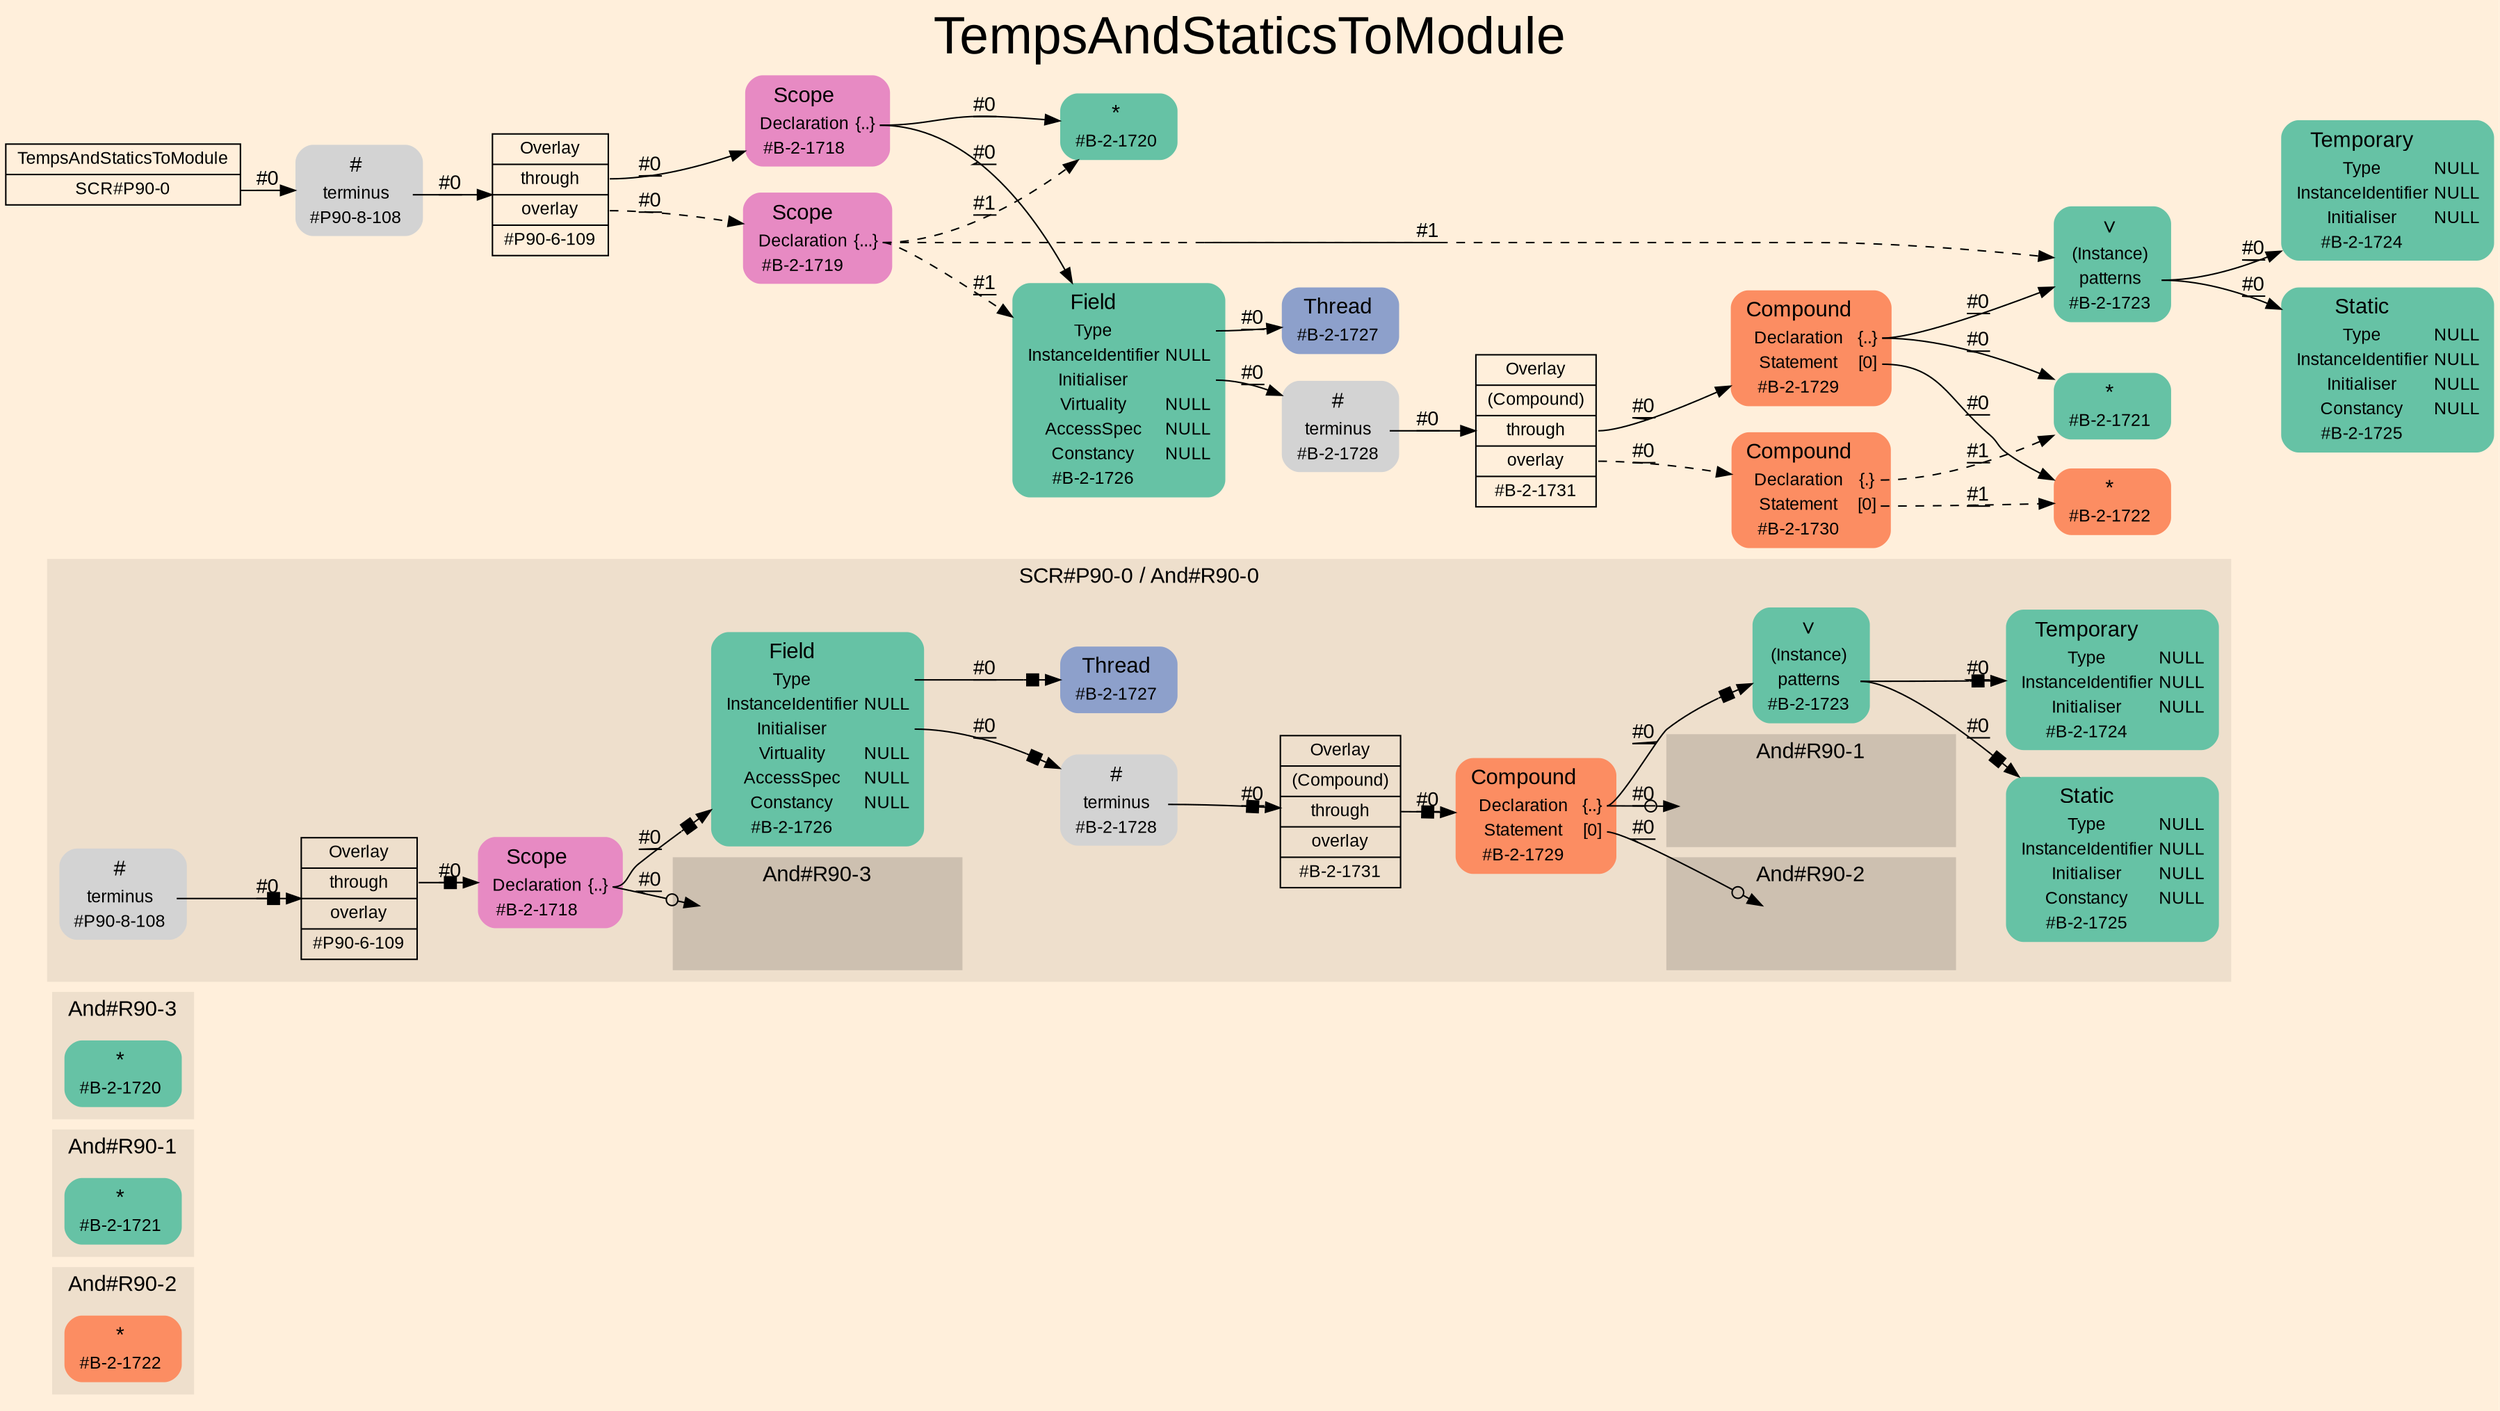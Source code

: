 digraph "TempsAndStaticsToModule" {
label = "TempsAndStaticsToModule"
labelloc = t
fontsize = "36"
graph [
    rankdir = "LR"
    ranksep = 0.3
    bgcolor = antiquewhite1
    color = black
    fontcolor = black
    fontname = "Arial"
];
node [
    fontname = "Arial"
];
edge [
    fontname = "Arial"
];

// -------------------- figure And#R90-2 --------------------
// -------- region And#R90-2 ----------
subgraph "clusterAnd#R90-2" {
    label = "And#R90-2"
    style = "filled"
    color = antiquewhite2
    fontsize = "15"
    // -------- block And#R90-2[#B-2-1722] ----------
    "And#R90-2[#B-2-1722]" [
        shape = "plaintext"
        fillcolor = "/set28/2"
        label = <<TABLE BORDER="0" CELLBORDER="0" CELLSPACING="0">
         <TR><TD><FONT POINT-SIZE="15.0">*</FONT></TD><TD></TD></TR>
         <TR><TD>#B-2-1722</TD><TD PORT="port0"></TD></TR>
        </TABLE>>
        style = "rounded,filled"
        fontsize = "12"
    ];
    
}


// -------------------- figure And#R90-1 --------------------
// -------- region And#R90-1 ----------
subgraph "clusterAnd#R90-1" {
    label = "And#R90-1"
    style = "filled"
    color = antiquewhite2
    fontsize = "15"
    // -------- block And#R90-1[#B-2-1721] ----------
    "And#R90-1[#B-2-1721]" [
        shape = "plaintext"
        fillcolor = "/set28/1"
        label = <<TABLE BORDER="0" CELLBORDER="0" CELLSPACING="0">
         <TR><TD><FONT POINT-SIZE="15.0">*</FONT></TD><TD></TD></TR>
         <TR><TD>#B-2-1721</TD><TD PORT="port0"></TD></TR>
        </TABLE>>
        style = "rounded,filled"
        fontsize = "12"
    ];
    
}


// -------------------- figure And#R90-3 --------------------
// -------- region And#R90-3 ----------
subgraph "clusterAnd#R90-3" {
    label = "And#R90-3"
    style = "filled"
    color = antiquewhite2
    fontsize = "15"
    // -------- block And#R90-3[#B-2-1720] ----------
    "And#R90-3[#B-2-1720]" [
        shape = "plaintext"
        fillcolor = "/set28/1"
        label = <<TABLE BORDER="0" CELLBORDER="0" CELLSPACING="0">
         <TR><TD><FONT POINT-SIZE="15.0">*</FONT></TD><TD></TD></TR>
         <TR><TD>#B-2-1720</TD><TD PORT="port0"></TD></TR>
        </TABLE>>
        style = "rounded,filled"
        fontsize = "12"
    ];
    
}


// -------------------- figure And#R90-0 --------------------
// -------- region And#R90-0 ----------
subgraph "clusterAnd#R90-0" {
    label = "SCR#P90-0 / And#R90-0"
    style = "filled"
    color = antiquewhite2
    fontsize = "15"
    // -------- block And#R90-0[#B-2-1725] ----------
    "And#R90-0[#B-2-1725]" [
        shape = "plaintext"
        fillcolor = "/set28/1"
        label = <<TABLE BORDER="0" CELLBORDER="0" CELLSPACING="0">
         <TR><TD><FONT POINT-SIZE="15.0">Static</FONT></TD><TD></TD></TR>
         <TR><TD>Type</TD><TD PORT="port0">NULL</TD></TR>
         <TR><TD>InstanceIdentifier</TD><TD PORT="port1">NULL</TD></TR>
         <TR><TD>Initialiser</TD><TD PORT="port2">NULL</TD></TR>
         <TR><TD>Constancy</TD><TD PORT="port3">NULL</TD></TR>
         <TR><TD>#B-2-1725</TD><TD PORT="port4"></TD></TR>
        </TABLE>>
        style = "rounded,filled"
        fontsize = "12"
    ];
    
    // -------- block And#R90-0[#B-2-1724] ----------
    "And#R90-0[#B-2-1724]" [
        shape = "plaintext"
        fillcolor = "/set28/1"
        label = <<TABLE BORDER="0" CELLBORDER="0" CELLSPACING="0">
         <TR><TD><FONT POINT-SIZE="15.0">Temporary</FONT></TD><TD></TD></TR>
         <TR><TD>Type</TD><TD PORT="port0">NULL</TD></TR>
         <TR><TD>InstanceIdentifier</TD><TD PORT="port1">NULL</TD></TR>
         <TR><TD>Initialiser</TD><TD PORT="port2">NULL</TD></TR>
         <TR><TD>#B-2-1724</TD><TD PORT="port3"></TD></TR>
        </TABLE>>
        style = "rounded,filled"
        fontsize = "12"
    ];
    
    // -------- block And#R90-0[#B-2-1718] ----------
    "And#R90-0[#B-2-1718]" [
        shape = "plaintext"
        fillcolor = "/set28/4"
        label = <<TABLE BORDER="0" CELLBORDER="0" CELLSPACING="0">
         <TR><TD><FONT POINT-SIZE="15.0">Scope</FONT></TD><TD></TD></TR>
         <TR><TD>Declaration</TD><TD PORT="port0">{..}</TD></TR>
         <TR><TD>#B-2-1718</TD><TD PORT="port1"></TD></TR>
        </TABLE>>
        style = "rounded,filled"
        fontsize = "12"
    ];
    
    "And#R90-0[#B-2-1718]":port0 -> "#0->And#R90-0[#B-2-1720]" [
        arrowhead="normalnoneodot"
        label = "#0"
        decorate = true
        color = black
        fontcolor = black
    ];
    
    "And#R90-0[#B-2-1718]":port0 -> "And#R90-0[#B-2-1726]" [
        arrowhead="normalnonebox"
        label = "#0"
        decorate = true
        color = black
        fontcolor = black
    ];
    
    // -------- block And#R90-0[#B-2-1727] ----------
    "And#R90-0[#B-2-1727]" [
        shape = "plaintext"
        fillcolor = "/set28/3"
        label = <<TABLE BORDER="0" CELLBORDER="0" CELLSPACING="0">
         <TR><TD><FONT POINT-SIZE="15.0">Thread</FONT></TD><TD></TD></TR>
         <TR><TD>#B-2-1727</TD><TD PORT="port0"></TD></TR>
        </TABLE>>
        style = "rounded,filled"
        fontsize = "12"
    ];
    
    // -------- block And#R90-0[#B-2-1723] ----------
    "And#R90-0[#B-2-1723]" [
        shape = "plaintext"
        fillcolor = "/set28/1"
        label = <<TABLE BORDER="0" CELLBORDER="0" CELLSPACING="0">
         <TR><TD><FONT POINT-SIZE="15.0">∨</FONT></TD><TD></TD></TR>
         <TR><TD>(Instance)</TD><TD PORT="port0"></TD></TR>
         <TR><TD>patterns</TD><TD PORT="port1"></TD></TR>
         <TR><TD>#B-2-1723</TD><TD PORT="port2"></TD></TR>
        </TABLE>>
        style = "rounded,filled"
        fontsize = "12"
    ];
    
    "And#R90-0[#B-2-1723]":port1 -> "And#R90-0[#B-2-1724]" [
        arrowhead="normalnonebox"
        label = "#0"
        decorate = true
        color = black
        fontcolor = black
    ];
    
    "And#R90-0[#B-2-1723]":port1 -> "And#R90-0[#B-2-1725]" [
        arrowhead="normalnonebox"
        label = "#0"
        decorate = true
        color = black
        fontcolor = black
    ];
    
    // -------- block And#R90-0[#B-2-1726] ----------
    "And#R90-0[#B-2-1726]" [
        shape = "plaintext"
        fillcolor = "/set28/1"
        label = <<TABLE BORDER="0" CELLBORDER="0" CELLSPACING="0">
         <TR><TD><FONT POINT-SIZE="15.0">Field</FONT></TD><TD></TD></TR>
         <TR><TD>Type</TD><TD PORT="port0"></TD></TR>
         <TR><TD>InstanceIdentifier</TD><TD PORT="port1">NULL</TD></TR>
         <TR><TD>Initialiser</TD><TD PORT="port2"></TD></TR>
         <TR><TD>Virtuality</TD><TD PORT="port3">NULL</TD></TR>
         <TR><TD>AccessSpec</TD><TD PORT="port4">NULL</TD></TR>
         <TR><TD>Constancy</TD><TD PORT="port5">NULL</TD></TR>
         <TR><TD>#B-2-1726</TD><TD PORT="port6"></TD></TR>
        </TABLE>>
        style = "rounded,filled"
        fontsize = "12"
    ];
    
    "And#R90-0[#B-2-1726]":port0 -> "And#R90-0[#B-2-1727]" [
        arrowhead="normalnonebox"
        label = "#0"
        decorate = true
        color = black
        fontcolor = black
    ];
    
    "And#R90-0[#B-2-1726]":port2 -> "And#R90-0[#B-2-1728]" [
        arrowhead="normalnonebox"
        label = "#0"
        decorate = true
        color = black
        fontcolor = black
    ];
    
    // -------- block And#R90-0[#B-2-1728] ----------
    "And#R90-0[#B-2-1728]" [
        shape = "plaintext"
        label = <<TABLE BORDER="0" CELLBORDER="0" CELLSPACING="0">
         <TR><TD><FONT POINT-SIZE="15.0">#</FONT></TD><TD></TD></TR>
         <TR><TD>terminus</TD><TD PORT="port0"></TD></TR>
         <TR><TD>#B-2-1728</TD><TD PORT="port1"></TD></TR>
        </TABLE>>
        style = "rounded,filled"
        fontsize = "12"
    ];
    
    "And#R90-0[#B-2-1728]":port0 -> "And#R90-0[#B-2-1731]" [
        arrowhead="normalnonebox"
        label = "#0"
        decorate = true
        color = black
        fontcolor = black
    ];
    
    // -------- block And#R90-0[#B-2-1729] ----------
    "And#R90-0[#B-2-1729]" [
        shape = "plaintext"
        fillcolor = "/set28/2"
        label = <<TABLE BORDER="0" CELLBORDER="0" CELLSPACING="0">
         <TR><TD><FONT POINT-SIZE="15.0">Compound</FONT></TD><TD></TD></TR>
         <TR><TD>Declaration</TD><TD PORT="port0">{..}</TD></TR>
         <TR><TD>Statement</TD><TD PORT="port1">[0]</TD></TR>
         <TR><TD>#B-2-1729</TD><TD PORT="port2"></TD></TR>
        </TABLE>>
        style = "rounded,filled"
        fontsize = "12"
    ];
    
    "And#R90-0[#B-2-1729]":port0 -> "#0->And#R90-0[#B-2-1721]" [
        arrowhead="normalnoneodot"
        label = "#0"
        decorate = true
        color = black
        fontcolor = black
    ];
    
    "And#R90-0[#B-2-1729]":port0 -> "And#R90-0[#B-2-1723]" [
        arrowhead="normalnonebox"
        label = "#0"
        decorate = true
        color = black
        fontcolor = black
    ];
    
    "And#R90-0[#B-2-1729]":port1 -> "#0->And#R90-0[#B-2-1722]" [
        arrowhead="normalnoneodot"
        label = "#0"
        decorate = true
        color = black
        fontcolor = black
    ];
    
    // -------- block And#R90-0[#B-2-1731] ----------
    "And#R90-0[#B-2-1731]" [
        shape = "record"
        fillcolor = antiquewhite2
        label = "<fixed> Overlay | <port0> (Compound) | <port1> through | <port2> overlay | <port3> #B-2-1731"
        style = "filled"
        fontsize = "12"
        color = black
        fontcolor = black
    ];
    
    "And#R90-0[#B-2-1731]":port1 -> "And#R90-0[#B-2-1729]" [
        arrowhead="normalnonebox"
        label = "#0"
        decorate = true
        color = black
        fontcolor = black
    ];
    
    // -------- block And#R90-0[#P90-6-109] ----------
    "And#R90-0[#P90-6-109]" [
        shape = "record"
        fillcolor = antiquewhite2
        label = "<fixed> Overlay | <port0> through | <port1> overlay | <port2> #P90-6-109"
        style = "filled"
        fontsize = "12"
        color = black
        fontcolor = black
    ];
    
    "And#R90-0[#P90-6-109]":port0 -> "And#R90-0[#B-2-1718]" [
        arrowhead="normalnonebox"
        label = "#0"
        decorate = true
        color = black
        fontcolor = black
    ];
    
    // -------- block And#R90-0[#P90-8-108] ----------
    "And#R90-0[#P90-8-108]" [
        shape = "plaintext"
        label = <<TABLE BORDER="0" CELLBORDER="0" CELLSPACING="0">
         <TR><TD><FONT POINT-SIZE="15.0">#</FONT></TD><TD></TD></TR>
         <TR><TD>terminus</TD><TD PORT="port0"></TD></TR>
         <TR><TD>#P90-8-108</TD><TD PORT="port1"></TD></TR>
        </TABLE>>
        style = "rounded,filled"
        fontsize = "12"
    ];
    
    "And#R90-0[#P90-8-108]":port0 -> "And#R90-0[#P90-6-109]" [
        arrowhead="normalnonebox"
        label = "#0"
        decorate = true
        color = black
        fontcolor = black
    ];
    
    // -------- region And#R90-0[And#R90-3] ----------
    subgraph "clusterAnd#R90-0[And#R90-3]" {
        label = "And#R90-3"
        style = "filled"
        color = antiquewhite3
        fontsize = "15"
        // -------- block #0->And#R90-0[#B-2-1720] ----------
        "#0->And#R90-0[#B-2-1720]" [
            shape = "none"
            style = "invisible"
        ];
        
    }
    
    // -------- region And#R90-0[And#R90-1] ----------
    subgraph "clusterAnd#R90-0[And#R90-1]" {
        label = "And#R90-1"
        style = "filled"
        color = antiquewhite3
        fontsize = "15"
        // -------- block #0->And#R90-0[#B-2-1721] ----------
        "#0->And#R90-0[#B-2-1721]" [
            shape = "none"
            style = "invisible"
        ];
        
    }
    
    // -------- region And#R90-0[And#R90-2] ----------
    subgraph "clusterAnd#R90-0[And#R90-2]" {
        label = "And#R90-2"
        style = "filled"
        color = antiquewhite3
        fontsize = "15"
        // -------- block #0->And#R90-0[#B-2-1722] ----------
        "#0->And#R90-0[#B-2-1722]" [
            shape = "none"
            style = "invisible"
        ];
        
    }
    
}


// -------------------- transformation figure --------------------
// -------- block CR#P90-0 ----------
"CR#P90-0" [
    shape = "record"
    fillcolor = antiquewhite1
    label = "<fixed> TempsAndStaticsToModule | <port0> SCR#P90-0"
    style = "filled"
    fontsize = "12"
    color = black
    fontcolor = black
];

"CR#P90-0":port0 -> "#P90-8-108" [
    label = "#0"
    decorate = true
    color = black
    fontcolor = black
];

// -------- block #P90-8-108 ----------
"#P90-8-108" [
    shape = "plaintext"
    label = <<TABLE BORDER="0" CELLBORDER="0" CELLSPACING="0">
     <TR><TD><FONT POINT-SIZE="15.0">#</FONT></TD><TD></TD></TR>
     <TR><TD>terminus</TD><TD PORT="port0"></TD></TR>
     <TR><TD>#P90-8-108</TD><TD PORT="port1"></TD></TR>
    </TABLE>>
    style = "rounded,filled"
    fontsize = "12"
];

"#P90-8-108":port0 -> "#P90-6-109" [
    label = "#0"
    decorate = true
    color = black
    fontcolor = black
];

// -------- block #P90-6-109 ----------
"#P90-6-109" [
    shape = "record"
    fillcolor = antiquewhite1
    label = "<fixed> Overlay | <port0> through | <port1> overlay | <port2> #P90-6-109"
    style = "filled"
    fontsize = "12"
    color = black
    fontcolor = black
];

"#P90-6-109":port0 -> "#B-2-1718" [
    label = "#0"
    decorate = true
    color = black
    fontcolor = black
];

"#P90-6-109":port1 -> "#B-2-1719" [
    style="dashed"
    label = "#0"
    decorate = true
    color = black
    fontcolor = black
];

// -------- block #B-2-1718 ----------
"#B-2-1718" [
    shape = "plaintext"
    fillcolor = "/set28/4"
    label = <<TABLE BORDER="0" CELLBORDER="0" CELLSPACING="0">
     <TR><TD><FONT POINT-SIZE="15.0">Scope</FONT></TD><TD></TD></TR>
     <TR><TD>Declaration</TD><TD PORT="port0">{..}</TD></TR>
     <TR><TD>#B-2-1718</TD><TD PORT="port1"></TD></TR>
    </TABLE>>
    style = "rounded,filled"
    fontsize = "12"
];

"#B-2-1718":port0 -> "#B-2-1720" [
    label = "#0"
    decorate = true
    color = black
    fontcolor = black
];

"#B-2-1718":port0 -> "#B-2-1726" [
    label = "#0"
    decorate = true
    color = black
    fontcolor = black
];

// -------- block #B-2-1720 ----------
"#B-2-1720" [
    shape = "plaintext"
    fillcolor = "/set28/1"
    label = <<TABLE BORDER="0" CELLBORDER="0" CELLSPACING="0">
     <TR><TD><FONT POINT-SIZE="15.0">*</FONT></TD><TD></TD></TR>
     <TR><TD>#B-2-1720</TD><TD PORT="port0"></TD></TR>
    </TABLE>>
    style = "rounded,filled"
    fontsize = "12"
];

// -------- block #B-2-1726 ----------
"#B-2-1726" [
    shape = "plaintext"
    fillcolor = "/set28/1"
    label = <<TABLE BORDER="0" CELLBORDER="0" CELLSPACING="0">
     <TR><TD><FONT POINT-SIZE="15.0">Field</FONT></TD><TD></TD></TR>
     <TR><TD>Type</TD><TD PORT="port0"></TD></TR>
     <TR><TD>InstanceIdentifier</TD><TD PORT="port1">NULL</TD></TR>
     <TR><TD>Initialiser</TD><TD PORT="port2"></TD></TR>
     <TR><TD>Virtuality</TD><TD PORT="port3">NULL</TD></TR>
     <TR><TD>AccessSpec</TD><TD PORT="port4">NULL</TD></TR>
     <TR><TD>Constancy</TD><TD PORT="port5">NULL</TD></TR>
     <TR><TD>#B-2-1726</TD><TD PORT="port6"></TD></TR>
    </TABLE>>
    style = "rounded,filled"
    fontsize = "12"
];

"#B-2-1726":port0 -> "#B-2-1727" [
    label = "#0"
    decorate = true
    color = black
    fontcolor = black
];

"#B-2-1726":port2 -> "#B-2-1728" [
    label = "#0"
    decorate = true
    color = black
    fontcolor = black
];

// -------- block #B-2-1727 ----------
"#B-2-1727" [
    shape = "plaintext"
    fillcolor = "/set28/3"
    label = <<TABLE BORDER="0" CELLBORDER="0" CELLSPACING="0">
     <TR><TD><FONT POINT-SIZE="15.0">Thread</FONT></TD><TD></TD></TR>
     <TR><TD>#B-2-1727</TD><TD PORT="port0"></TD></TR>
    </TABLE>>
    style = "rounded,filled"
    fontsize = "12"
];

// -------- block #B-2-1728 ----------
"#B-2-1728" [
    shape = "plaintext"
    label = <<TABLE BORDER="0" CELLBORDER="0" CELLSPACING="0">
     <TR><TD><FONT POINT-SIZE="15.0">#</FONT></TD><TD></TD></TR>
     <TR><TD>terminus</TD><TD PORT="port0"></TD></TR>
     <TR><TD>#B-2-1728</TD><TD PORT="port1"></TD></TR>
    </TABLE>>
    style = "rounded,filled"
    fontsize = "12"
];

"#B-2-1728":port0 -> "#B-2-1731" [
    label = "#0"
    decorate = true
    color = black
    fontcolor = black
];

// -------- block #B-2-1731 ----------
"#B-2-1731" [
    shape = "record"
    fillcolor = antiquewhite1
    label = "<fixed> Overlay | <port0> (Compound) | <port1> through | <port2> overlay | <port3> #B-2-1731"
    style = "filled"
    fontsize = "12"
    color = black
    fontcolor = black
];

"#B-2-1731":port1 -> "#B-2-1729" [
    label = "#0"
    decorate = true
    color = black
    fontcolor = black
];

"#B-2-1731":port2 -> "#B-2-1730" [
    style="dashed"
    label = "#0"
    decorate = true
    color = black
    fontcolor = black
];

// -------- block #B-2-1729 ----------
"#B-2-1729" [
    shape = "plaintext"
    fillcolor = "/set28/2"
    label = <<TABLE BORDER="0" CELLBORDER="0" CELLSPACING="0">
     <TR><TD><FONT POINT-SIZE="15.0">Compound</FONT></TD><TD></TD></TR>
     <TR><TD>Declaration</TD><TD PORT="port0">{..}</TD></TR>
     <TR><TD>Statement</TD><TD PORT="port1">[0]</TD></TR>
     <TR><TD>#B-2-1729</TD><TD PORT="port2"></TD></TR>
    </TABLE>>
    style = "rounded,filled"
    fontsize = "12"
];

"#B-2-1729":port0 -> "#B-2-1721" [
    label = "#0"
    decorate = true
    color = black
    fontcolor = black
];

"#B-2-1729":port0 -> "#B-2-1723" [
    label = "#0"
    decorate = true
    color = black
    fontcolor = black
];

"#B-2-1729":port1 -> "#B-2-1722" [
    label = "#0"
    decorate = true
    color = black
    fontcolor = black
];

// -------- block #B-2-1721 ----------
"#B-2-1721" [
    shape = "plaintext"
    fillcolor = "/set28/1"
    label = <<TABLE BORDER="0" CELLBORDER="0" CELLSPACING="0">
     <TR><TD><FONT POINT-SIZE="15.0">*</FONT></TD><TD></TD></TR>
     <TR><TD>#B-2-1721</TD><TD PORT="port0"></TD></TR>
    </TABLE>>
    style = "rounded,filled"
    fontsize = "12"
];

// -------- block #B-2-1723 ----------
"#B-2-1723" [
    shape = "plaintext"
    fillcolor = "/set28/1"
    label = <<TABLE BORDER="0" CELLBORDER="0" CELLSPACING="0">
     <TR><TD><FONT POINT-SIZE="15.0">∨</FONT></TD><TD></TD></TR>
     <TR><TD>(Instance)</TD><TD PORT="port0"></TD></TR>
     <TR><TD>patterns</TD><TD PORT="port1"></TD></TR>
     <TR><TD>#B-2-1723</TD><TD PORT="port2"></TD></TR>
    </TABLE>>
    style = "rounded,filled"
    fontsize = "12"
];

"#B-2-1723":port1 -> "#B-2-1724" [
    label = "#0"
    decorate = true
    color = black
    fontcolor = black
];

"#B-2-1723":port1 -> "#B-2-1725" [
    label = "#0"
    decorate = true
    color = black
    fontcolor = black
];

// -------- block #B-2-1724 ----------
"#B-2-1724" [
    shape = "plaintext"
    fillcolor = "/set28/1"
    label = <<TABLE BORDER="0" CELLBORDER="0" CELLSPACING="0">
     <TR><TD><FONT POINT-SIZE="15.0">Temporary</FONT></TD><TD></TD></TR>
     <TR><TD>Type</TD><TD PORT="port0">NULL</TD></TR>
     <TR><TD>InstanceIdentifier</TD><TD PORT="port1">NULL</TD></TR>
     <TR><TD>Initialiser</TD><TD PORT="port2">NULL</TD></TR>
     <TR><TD>#B-2-1724</TD><TD PORT="port3"></TD></TR>
    </TABLE>>
    style = "rounded,filled"
    fontsize = "12"
];

// -------- block #B-2-1725 ----------
"#B-2-1725" [
    shape = "plaintext"
    fillcolor = "/set28/1"
    label = <<TABLE BORDER="0" CELLBORDER="0" CELLSPACING="0">
     <TR><TD><FONT POINT-SIZE="15.0">Static</FONT></TD><TD></TD></TR>
     <TR><TD>Type</TD><TD PORT="port0">NULL</TD></TR>
     <TR><TD>InstanceIdentifier</TD><TD PORT="port1">NULL</TD></TR>
     <TR><TD>Initialiser</TD><TD PORT="port2">NULL</TD></TR>
     <TR><TD>Constancy</TD><TD PORT="port3">NULL</TD></TR>
     <TR><TD>#B-2-1725</TD><TD PORT="port4"></TD></TR>
    </TABLE>>
    style = "rounded,filled"
    fontsize = "12"
];

// -------- block #B-2-1722 ----------
"#B-2-1722" [
    shape = "plaintext"
    fillcolor = "/set28/2"
    label = <<TABLE BORDER="0" CELLBORDER="0" CELLSPACING="0">
     <TR><TD><FONT POINT-SIZE="15.0">*</FONT></TD><TD></TD></TR>
     <TR><TD>#B-2-1722</TD><TD PORT="port0"></TD></TR>
    </TABLE>>
    style = "rounded,filled"
    fontsize = "12"
];

// -------- block #B-2-1730 ----------
"#B-2-1730" [
    shape = "plaintext"
    fillcolor = "/set28/2"
    label = <<TABLE BORDER="0" CELLBORDER="0" CELLSPACING="0">
     <TR><TD><FONT POINT-SIZE="15.0">Compound</FONT></TD><TD></TD></TR>
     <TR><TD>Declaration</TD><TD PORT="port0">{.}</TD></TR>
     <TR><TD>Statement</TD><TD PORT="port1">[0]</TD></TR>
     <TR><TD>#B-2-1730</TD><TD PORT="port2"></TD></TR>
    </TABLE>>
    style = "rounded,filled"
    fontsize = "12"
];

"#B-2-1730":port0 -> "#B-2-1721" [
    style="dashed"
    label = "#1"
    decorate = true
    color = black
    fontcolor = black
];

"#B-2-1730":port1 -> "#B-2-1722" [
    style="dashed"
    label = "#1"
    decorate = true
    color = black
    fontcolor = black
];

// -------- block #B-2-1719 ----------
"#B-2-1719" [
    shape = "plaintext"
    fillcolor = "/set28/4"
    label = <<TABLE BORDER="0" CELLBORDER="0" CELLSPACING="0">
     <TR><TD><FONT POINT-SIZE="15.0">Scope</FONT></TD><TD></TD></TR>
     <TR><TD>Declaration</TD><TD PORT="port0">{...}</TD></TR>
     <TR><TD>#B-2-1719</TD><TD PORT="port1"></TD></TR>
    </TABLE>>
    style = "rounded,filled"
    fontsize = "12"
];

"#B-2-1719":port0 -> "#B-2-1720" [
    style="dashed"
    label = "#1"
    decorate = true
    color = black
    fontcolor = black
];

"#B-2-1719":port0 -> "#B-2-1726" [
    style="dashed"
    label = "#1"
    decorate = true
    color = black
    fontcolor = black
];

"#B-2-1719":port0 -> "#B-2-1723" [
    style="dashed"
    label = "#1"
    decorate = true
    color = black
    fontcolor = black
];


}
